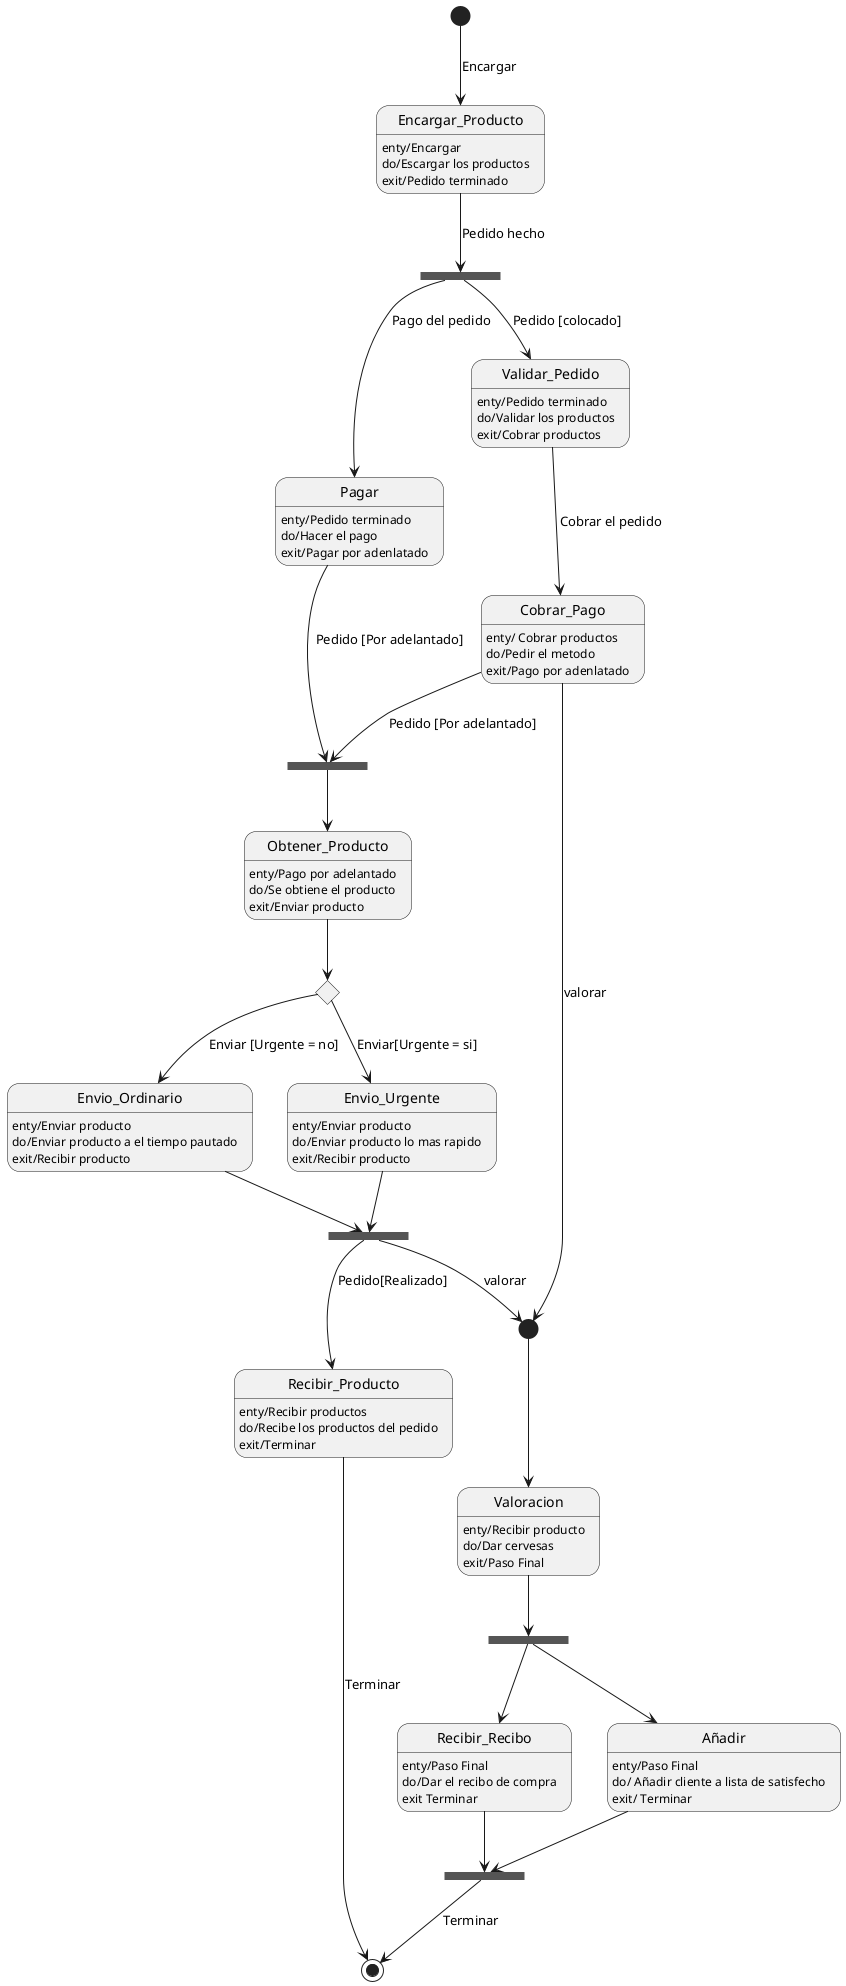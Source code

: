 @startuml Reto 6 parte L

[*] --> Encargar_Producto : Encargar

state c1 <<choice>>
state bifurcacion1 <<fork>>
state bifurcacion2 <<fork>>
state bifurcacion3 <<fork>>
state join1 <<join>>
state join2 <<join>>
state join3 <<start>>

Encargar_Producto : enty/Encargar
Encargar_Producto : do/Escargar los productos
Encargar_Producto : exit/Pedido terminado

Encargar_Producto --> bifurcacion1 : Pedido hecho
bifurcacion1 --> Pagar : Pago del pedido

Pagar : enty/Pedido terminado
Pagar : do/Hacer el pago
Pagar : exit/Pagar por adenlatado

bifurcacion1 --> Validar_Pedido : Pedido [colocado]
Validar_Pedido : enty/Pedido terminado
Validar_Pedido : do/Validar los productos
Validar_Pedido : exit/Cobrar productos

Validar_Pedido --> Cobrar_Pago : Cobrar el pedido
Cobrar_Pago : enty/ Cobrar productos
Cobrar_Pago : do/Pedir el metodo
Cobrar_Pago : exit/Pago por adenlatado

Pagar-->join1 : Pedido [Por adelantado]
Cobrar_Pago-->join1 : Pedido [Por adelantado]

join1 -->Obtener_Producto
Obtener_Producto : enty/Pago por adelantado
Obtener_Producto : do/Se obtiene el producto
Obtener_Producto : exit/Enviar producto

Obtener_Producto --> c1
c1 --> Envio_Urgente : Enviar[Urgente = si]
Envio_Urgente : enty/Enviar producto
Envio_Urgente : do/Enviar producto lo mas rapido
Envio_Urgente : exit/Recibir producto

c1 --> Envio_Ordinario : Enviar [Urgente = no]
Envio_Ordinario : enty/Enviar producto
Envio_Ordinario : do/Enviar producto a el tiempo pautado
Envio_Ordinario : exit/Recibir producto

Envio_Ordinario --> bifurcacion2
Envio_Urgente --> bifurcacion2

bifurcacion2 --> Recibir_Producto : Pedido[Realizado]
Recibir_Producto : enty/Recibir productos
Recibir_Producto : do/Recibe los productos del pedido
Recibir_Producto : exit/Terminar

Recibir_Producto --> [*] : Terminar

Cobrar_Pago --> join3 : valorar
bifurcacion2 --> join3 : valorar

join3 --> Valoracion
Valoracion : enty/Recibir producto
Valoracion : do/Dar cervesas
Valoracion : exit/Paso Final

Valoracion --> bifurcacion3
bifurcacion3 --> Añadir
Añadir : enty/Paso Final
Añadir : do/ Añadir cliente a lista de satisfecho
Añadir : exit/ Terminar
bifurcacion3 --> Recibir_Recibo
Recibir_Recibo : enty/Paso Final
Recibir_Recibo : do/Dar el recibo de compra
Recibir_Recibo : exit Terminar

Añadir --> join2
Recibir_Recibo --> join2
join2 --> [*] : Terminar

@enduml